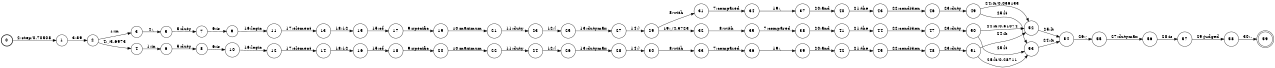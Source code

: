 digraph FST {
rankdir = LR;
size = "8.5,11";
label = "";
center = 1;
orientation = Portrait;
ranksep = "0.4";
nodesep = "0.25";
0 [label = "0", shape = circle, style = bold, fontsize = 14]
	0 -> 1 [label = "2:step/0.70508", fontsize = 14];
1 [label = "1", shape = circle, style = solid, fontsize = 14]
	1 -> 2 [label = "3:89", fontsize = 14];
2 [label = "2", shape = circle, style = solid, fontsize = 14]
	2 -> 3 [label = "1:in", fontsize = 14];
	2 -> 4 [label = "4:,/3.6973", fontsize = 14];
3 [label = "3", shape = circle, style = solid, fontsize = 14]
	3 -> 5 [label = "4:,", fontsize = 14];
4 [label = "4", shape = circle, style = solid, fontsize = 14]
	4 -> 6 [label = "1:in", fontsize = 14];
5 [label = "5", shape = circle, style = solid, fontsize = 14]
	5 -> 7 [label = "5:duty", fontsize = 14];
6 [label = "6", shape = circle, style = solid, fontsize = 14]
	6 -> 8 [label = "5:duty", fontsize = 14];
7 [label = "7", shape = circle, style = solid, fontsize = 14]
	7 -> 9 [label = "6:is", fontsize = 14];
8 [label = "8", shape = circle, style = solid, fontsize = 14]
	8 -> 10 [label = "6:is", fontsize = 14];
9 [label = "9", shape = circle, style = solid, fontsize = 14]
	9 -> 11 [label = "16:logic", fontsize = 14];
10 [label = "10", shape = circle, style = solid, fontsize = 14]
	10 -> 12 [label = "16:logic", fontsize = 14];
11 [label = "11", shape = circle, style = solid, fontsize = 14]
	11 -> 13 [label = "17:element", fontsize = 14];
12 [label = "12", shape = circle, style = solid, fontsize = 14]
	12 -> 14 [label = "17:element", fontsize = 14];
13 [label = "13", shape = circle, style = solid, fontsize = 14]
	13 -> 15 [label = "18:12", fontsize = 14];
14 [label = "14", shape = circle, style = solid, fontsize = 14]
	14 -> 16 [label = "18:12", fontsize = 14];
15 [label = "15", shape = circle, style = solid, fontsize = 14]
	15 -> 17 [label = "15:of", fontsize = 14];
16 [label = "16", shape = circle, style = solid, fontsize = 14]
	16 -> 18 [label = "15:of", fontsize = 14];
17 [label = "17", shape = circle, style = solid, fontsize = 14]
	17 -> 19 [label = "9:specific", fontsize = 14];
18 [label = "18", shape = circle, style = solid, fontsize = 14]
	18 -> 20 [label = "9:specific", fontsize = 14];
19 [label = "19", shape = circle, style = solid, fontsize = 14]
	19 -> 21 [label = "10:maximum", fontsize = 14];
20 [label = "20", shape = circle, style = solid, fontsize = 14]
	20 -> 22 [label = "10:maximum", fontsize = 14];
21 [label = "21", shape = circle, style = solid, fontsize = 14]
	21 -> 23 [label = "11:duty", fontsize = 14];
22 [label = "22", shape = circle, style = solid, fontsize = 14]
	22 -> 24 [label = "11:duty", fontsize = 14];
23 [label = "23", shape = circle, style = solid, fontsize = 14]
	23 -> 25 [label = "12:(", fontsize = 14];
24 [label = "24", shape = circle, style = solid, fontsize = 14]
	24 -> 26 [label = "12:(", fontsize = 14];
25 [label = "25", shape = circle, style = solid, fontsize = 14]
	25 -> 27 [label = "13:dutymax", fontsize = 14];
26 [label = "26", shape = circle, style = solid, fontsize = 14]
	26 -> 28 [label = "13:dutymax", fontsize = 14];
27 [label = "27", shape = circle, style = solid, fontsize = 14]
	27 -> 29 [label = "14:)", fontsize = 14];
28 [label = "28", shape = circle, style = solid, fontsize = 14]
	28 -> 30 [label = "14:)", fontsize = 14];
29 [label = "29", shape = circle, style = solid, fontsize = 14]
	29 -> 32 [label = "19:,/4.5723", fontsize = 14];
	29 -> 31 [label = "8:with", fontsize = 14];
30 [label = "30", shape = circle, style = solid, fontsize = 14]
	30 -> 33 [label = "8:with", fontsize = 14];
31 [label = "31", shape = circle, style = solid, fontsize = 14]
	31 -> 34 [label = "7:compared", fontsize = 14];
32 [label = "32", shape = circle, style = solid, fontsize = 14]
	32 -> 35 [label = "8:with", fontsize = 14];
33 [label = "33", shape = circle, style = solid, fontsize = 14]
	33 -> 36 [label = "7:compared", fontsize = 14];
34 [label = "34", shape = circle, style = solid, fontsize = 14]
	34 -> 37 [label = "19:,", fontsize = 14];
35 [label = "35", shape = circle, style = solid, fontsize = 14]
	35 -> 38 [label = "7:compared", fontsize = 14];
36 [label = "36", shape = circle, style = solid, fontsize = 14]
	36 -> 39 [label = "19:,", fontsize = 14];
37 [label = "37", shape = circle, style = solid, fontsize = 14]
	37 -> 40 [label = "20:and", fontsize = 14];
38 [label = "38", shape = circle, style = solid, fontsize = 14]
	38 -> 41 [label = "20:and", fontsize = 14];
39 [label = "39", shape = circle, style = solid, fontsize = 14]
	39 -> 42 [label = "20:and", fontsize = 14];
40 [label = "40", shape = circle, style = solid, fontsize = 14]
	40 -> 43 [label = "21:the", fontsize = 14];
41 [label = "41", shape = circle, style = solid, fontsize = 14]
	41 -> 44 [label = "21:the", fontsize = 14];
42 [label = "42", shape = circle, style = solid, fontsize = 14]
	42 -> 45 [label = "21:the", fontsize = 14];
43 [label = "43", shape = circle, style = solid, fontsize = 14]
	43 -> 46 [label = "22:condition", fontsize = 14];
44 [label = "44", shape = circle, style = solid, fontsize = 14]
	44 -> 47 [label = "22:condition", fontsize = 14];
45 [label = "45", shape = circle, style = solid, fontsize = 14]
	45 -> 48 [label = "22:condition", fontsize = 14];
46 [label = "46", shape = circle, style = solid, fontsize = 14]
	46 -> 49 [label = "23:duty", fontsize = 14];
47 [label = "47", shape = circle, style = solid, fontsize = 14]
	47 -> 50 [label = "23:duty", fontsize = 14];
48 [label = "48", shape = circle, style = solid, fontsize = 14]
	48 -> 51 [label = "23:duty", fontsize = 14];
49 [label = "49", shape = circle, style = solid, fontsize = 14]
	49 -> 52 [label = "24:&amp;/0.036133", fontsize = 14];
	49 -> 53 [label = "25:lt", fontsize = 14];
50 [label = "50", shape = circle, style = solid, fontsize = 14]
	50 -> 52 [label = "24:&amp;/0.51074", fontsize = 14];
	50 -> 53 [label = "25:lt", fontsize = 14];
51 [label = "51", shape = circle, style = solid, fontsize = 14]
	51 -> 52 [label = "24:&amp;", fontsize = 14];
	51 -> 53 [label = "25:lt/0.28711", fontsize = 14];
52 [label = "52", shape = circle, style = solid, fontsize = 14]
	52 -> 54 [label = "25:lt", fontsize = 14];
53 [label = "53", shape = circle, style = solid, fontsize = 14]
	53 -> 54 [label = "24:&amp;", fontsize = 14];
54 [label = "54", shape = circle, style = solid, fontsize = 14]
	54 -> 55 [label = "26:;", fontsize = 14];
55 [label = "55", shape = circle, style = solid, fontsize = 14]
	55 -> 56 [label = "27:dutymax", fontsize = 14];
56 [label = "56", shape = circle, style = solid, fontsize = 14]
	56 -> 57 [label = "28:is", fontsize = 14];
57 [label = "57", shape = circle, style = solid, fontsize = 14]
	57 -> 58 [label = "29:judged", fontsize = 14];
58 [label = "58", shape = circle, style = solid, fontsize = 14]
	58 -> 59 [label = "30:.", fontsize = 14];
59 [label = "59", shape = doublecircle, style = solid, fontsize = 14]
}

